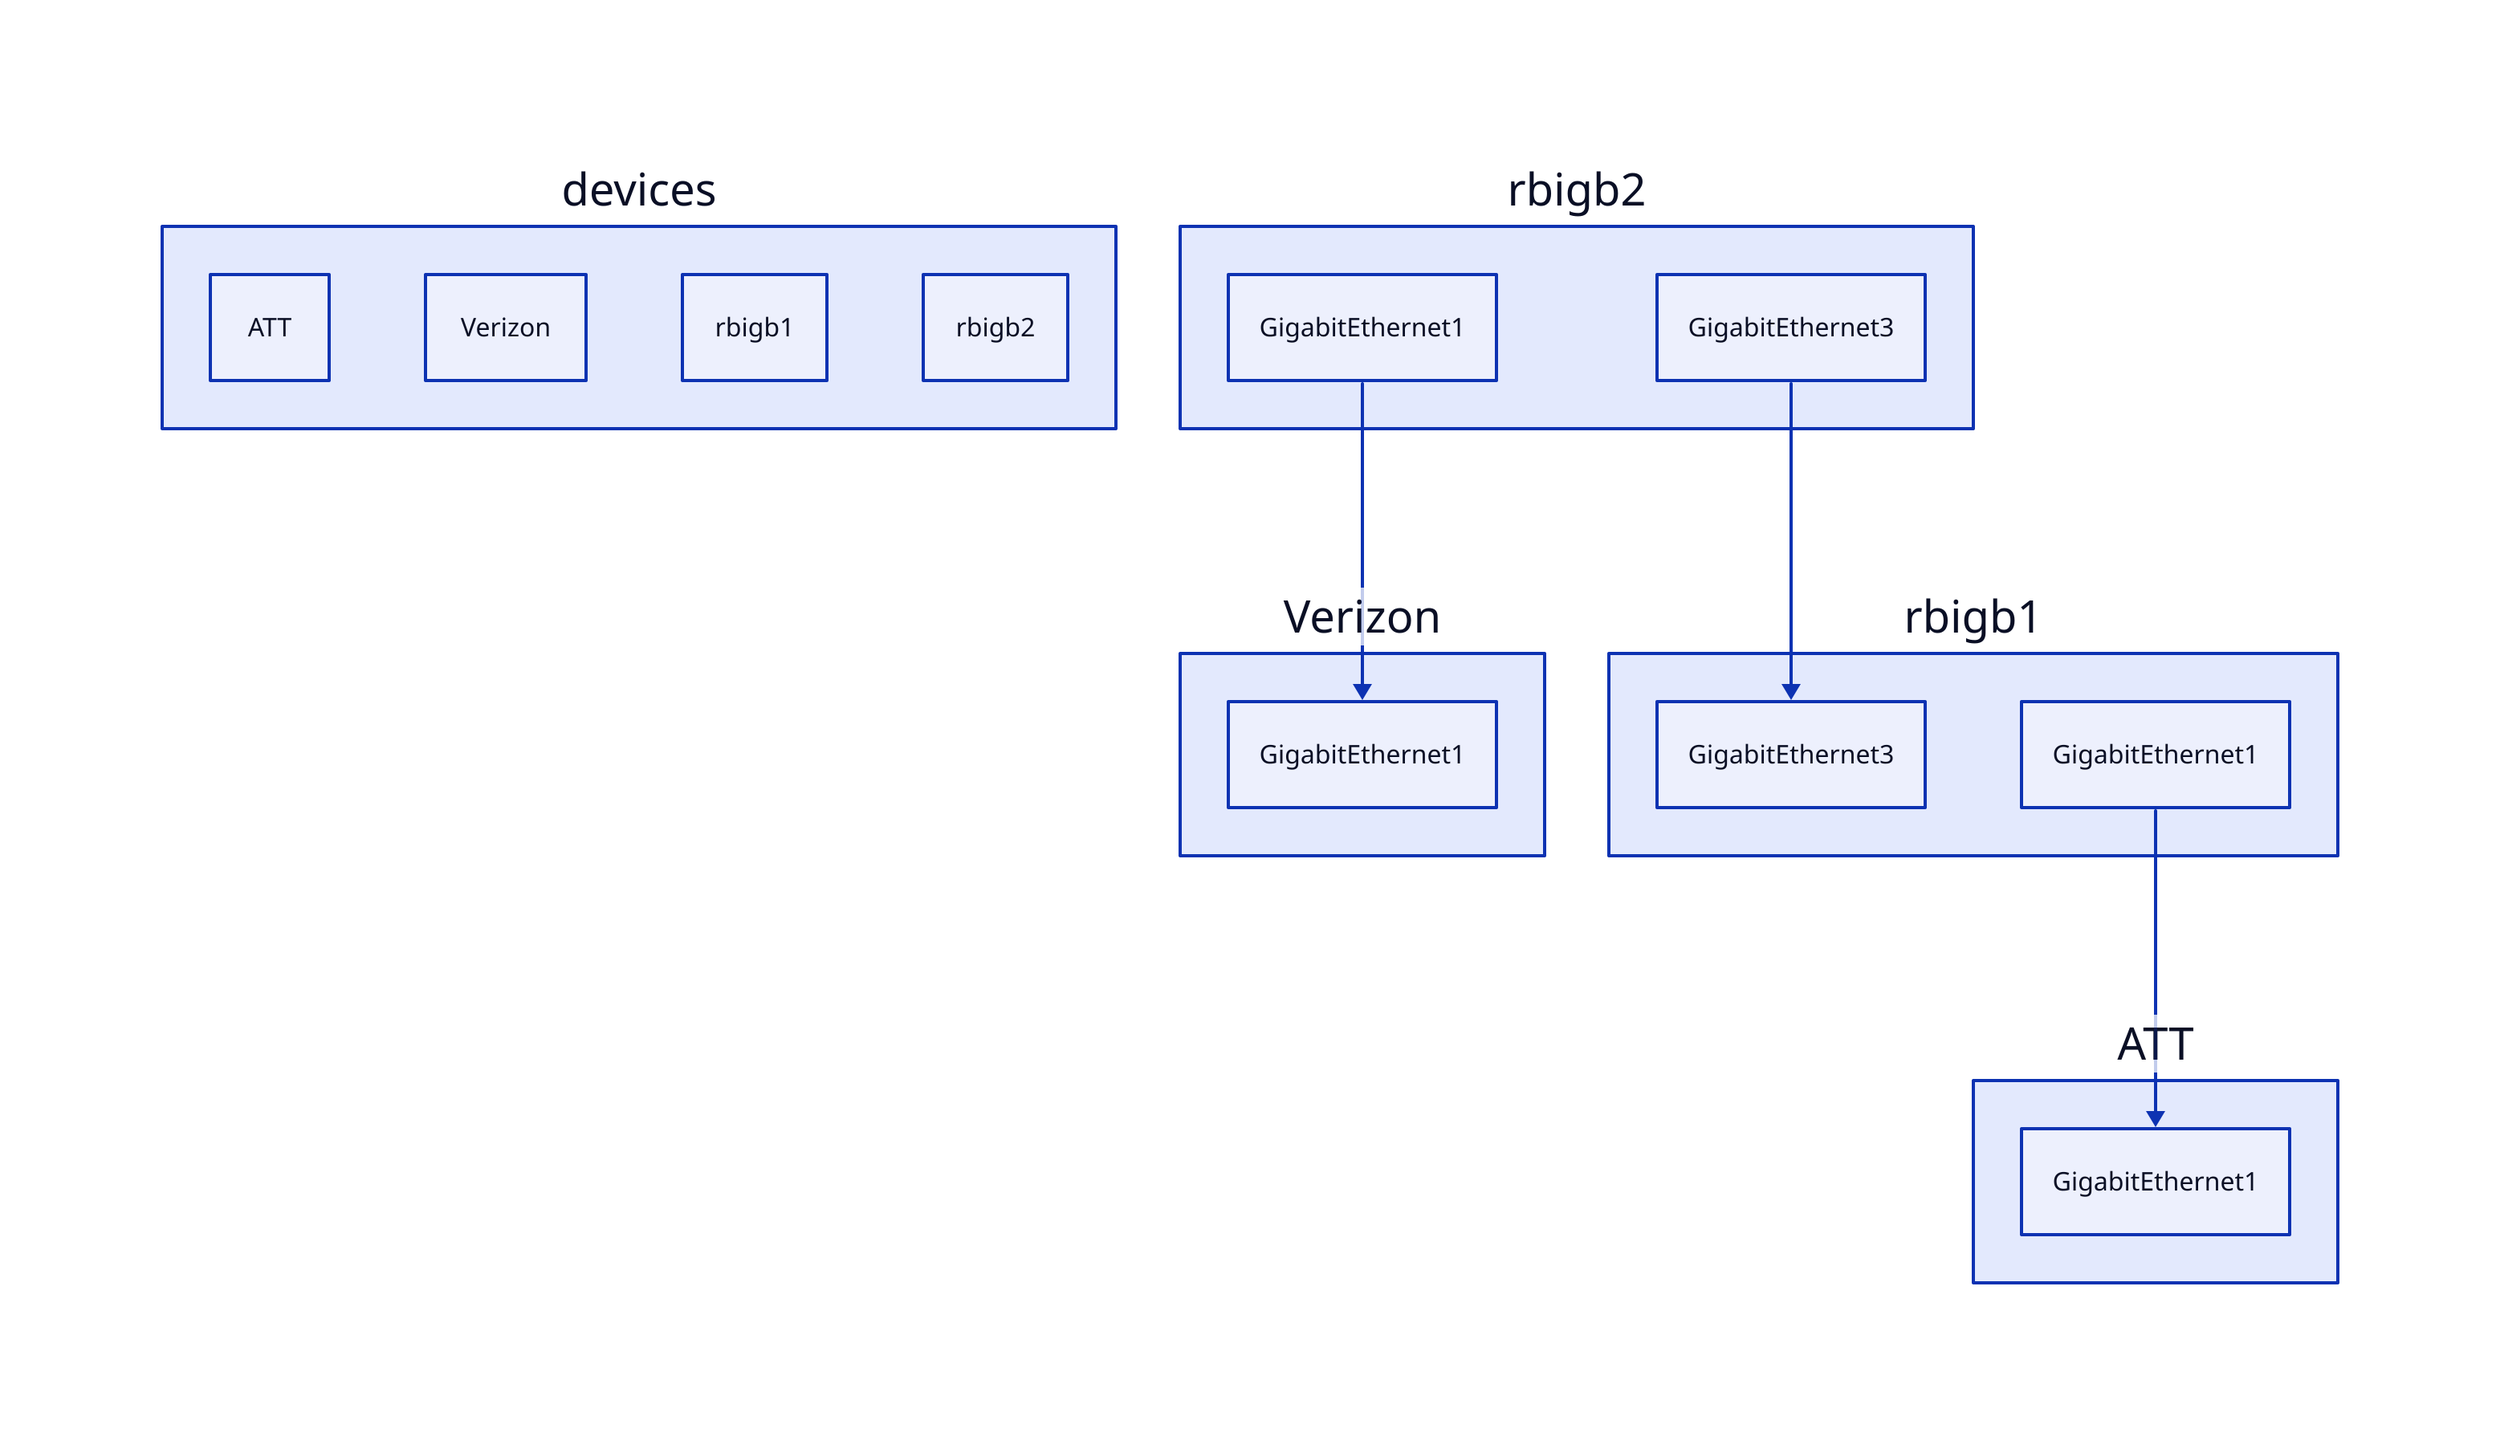 # GNS3 Lab Network Topology
# Location: Lab Environment
# Description: Auto-generated from GNS3 device configurations
# Device Count: 4 devices

# Device List - Individual device configurations are in separate .d2 files
devices: {
  ATT
  Verizon
  rbigb1
  rbigb2
}

# Connection Topology - All site connections defined here
# This prevents duplicate connections across device files

rbigb2.GigabitEthernet1 -> Verizon.GigabitEthernet1
rbigb2.GigabitEthernet3 -> rbigb1.GigabitEthernet3
rbigb1.GigabitEthernet1 -> ATT.GigabitEthernet1